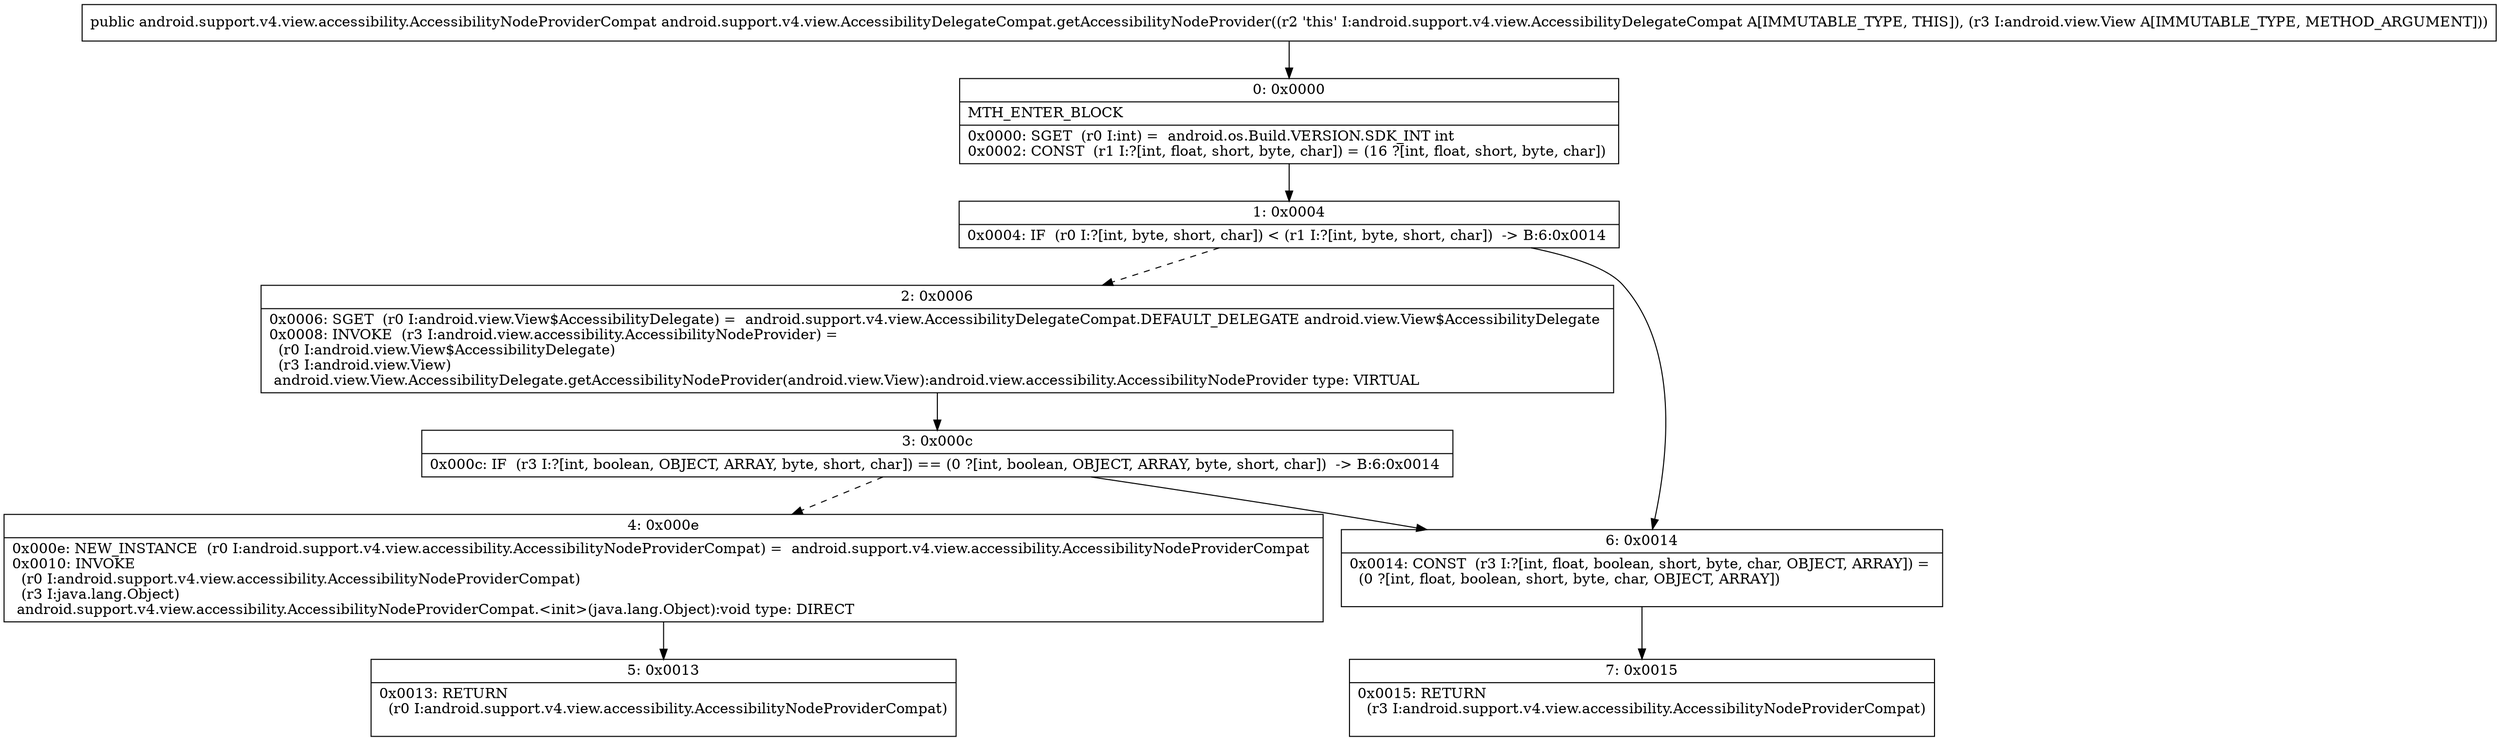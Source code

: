digraph "CFG forandroid.support.v4.view.AccessibilityDelegateCompat.getAccessibilityNodeProvider(Landroid\/view\/View;)Landroid\/support\/v4\/view\/accessibility\/AccessibilityNodeProviderCompat;" {
Node_0 [shape=record,label="{0\:\ 0x0000|MTH_ENTER_BLOCK\l|0x0000: SGET  (r0 I:int) =  android.os.Build.VERSION.SDK_INT int \l0x0002: CONST  (r1 I:?[int, float, short, byte, char]) = (16 ?[int, float, short, byte, char]) \l}"];
Node_1 [shape=record,label="{1\:\ 0x0004|0x0004: IF  (r0 I:?[int, byte, short, char]) \< (r1 I:?[int, byte, short, char])  \-\> B:6:0x0014 \l}"];
Node_2 [shape=record,label="{2\:\ 0x0006|0x0006: SGET  (r0 I:android.view.View$AccessibilityDelegate) =  android.support.v4.view.AccessibilityDelegateCompat.DEFAULT_DELEGATE android.view.View$AccessibilityDelegate \l0x0008: INVOKE  (r3 I:android.view.accessibility.AccessibilityNodeProvider) = \l  (r0 I:android.view.View$AccessibilityDelegate)\l  (r3 I:android.view.View)\l android.view.View.AccessibilityDelegate.getAccessibilityNodeProvider(android.view.View):android.view.accessibility.AccessibilityNodeProvider type: VIRTUAL \l}"];
Node_3 [shape=record,label="{3\:\ 0x000c|0x000c: IF  (r3 I:?[int, boolean, OBJECT, ARRAY, byte, short, char]) == (0 ?[int, boolean, OBJECT, ARRAY, byte, short, char])  \-\> B:6:0x0014 \l}"];
Node_4 [shape=record,label="{4\:\ 0x000e|0x000e: NEW_INSTANCE  (r0 I:android.support.v4.view.accessibility.AccessibilityNodeProviderCompat) =  android.support.v4.view.accessibility.AccessibilityNodeProviderCompat \l0x0010: INVOKE  \l  (r0 I:android.support.v4.view.accessibility.AccessibilityNodeProviderCompat)\l  (r3 I:java.lang.Object)\l android.support.v4.view.accessibility.AccessibilityNodeProviderCompat.\<init\>(java.lang.Object):void type: DIRECT \l}"];
Node_5 [shape=record,label="{5\:\ 0x0013|0x0013: RETURN  \l  (r0 I:android.support.v4.view.accessibility.AccessibilityNodeProviderCompat)\l \l}"];
Node_6 [shape=record,label="{6\:\ 0x0014|0x0014: CONST  (r3 I:?[int, float, boolean, short, byte, char, OBJECT, ARRAY]) = \l  (0 ?[int, float, boolean, short, byte, char, OBJECT, ARRAY])\l \l}"];
Node_7 [shape=record,label="{7\:\ 0x0015|0x0015: RETURN  \l  (r3 I:android.support.v4.view.accessibility.AccessibilityNodeProviderCompat)\l \l}"];
MethodNode[shape=record,label="{public android.support.v4.view.accessibility.AccessibilityNodeProviderCompat android.support.v4.view.AccessibilityDelegateCompat.getAccessibilityNodeProvider((r2 'this' I:android.support.v4.view.AccessibilityDelegateCompat A[IMMUTABLE_TYPE, THIS]), (r3 I:android.view.View A[IMMUTABLE_TYPE, METHOD_ARGUMENT])) }"];
MethodNode -> Node_0;
Node_0 -> Node_1;
Node_1 -> Node_2[style=dashed];
Node_1 -> Node_6;
Node_2 -> Node_3;
Node_3 -> Node_4[style=dashed];
Node_3 -> Node_6;
Node_4 -> Node_5;
Node_6 -> Node_7;
}

